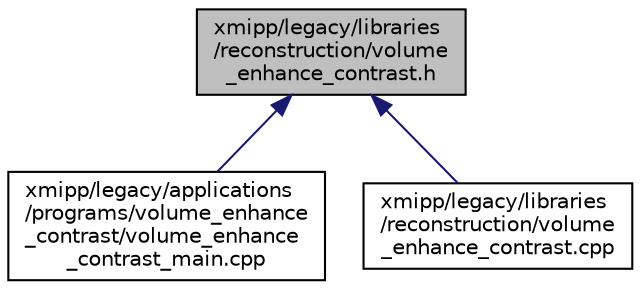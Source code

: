 digraph "xmipp/legacy/libraries/reconstruction/volume_enhance_contrast.h"
{
  edge [fontname="Helvetica",fontsize="10",labelfontname="Helvetica",labelfontsize="10"];
  node [fontname="Helvetica",fontsize="10",shape=record];
  Node70 [label="xmipp/legacy/libraries\l/reconstruction/volume\l_enhance_contrast.h",height=0.2,width=0.4,color="black", fillcolor="grey75", style="filled", fontcolor="black"];
  Node70 -> Node71 [dir="back",color="midnightblue",fontsize="10",style="solid",fontname="Helvetica"];
  Node71 [label="xmipp/legacy/applications\l/programs/volume_enhance\l_contrast/volume_enhance\l_contrast_main.cpp",height=0.2,width=0.4,color="black", fillcolor="white", style="filled",URL="$volume__enhance__contrast__main_8cpp.html"];
  Node70 -> Node72 [dir="back",color="midnightblue",fontsize="10",style="solid",fontname="Helvetica"];
  Node72 [label="xmipp/legacy/libraries\l/reconstruction/volume\l_enhance_contrast.cpp",height=0.2,width=0.4,color="black", fillcolor="white", style="filled",URL="$volume__enhance__contrast_8cpp.html"];
}
